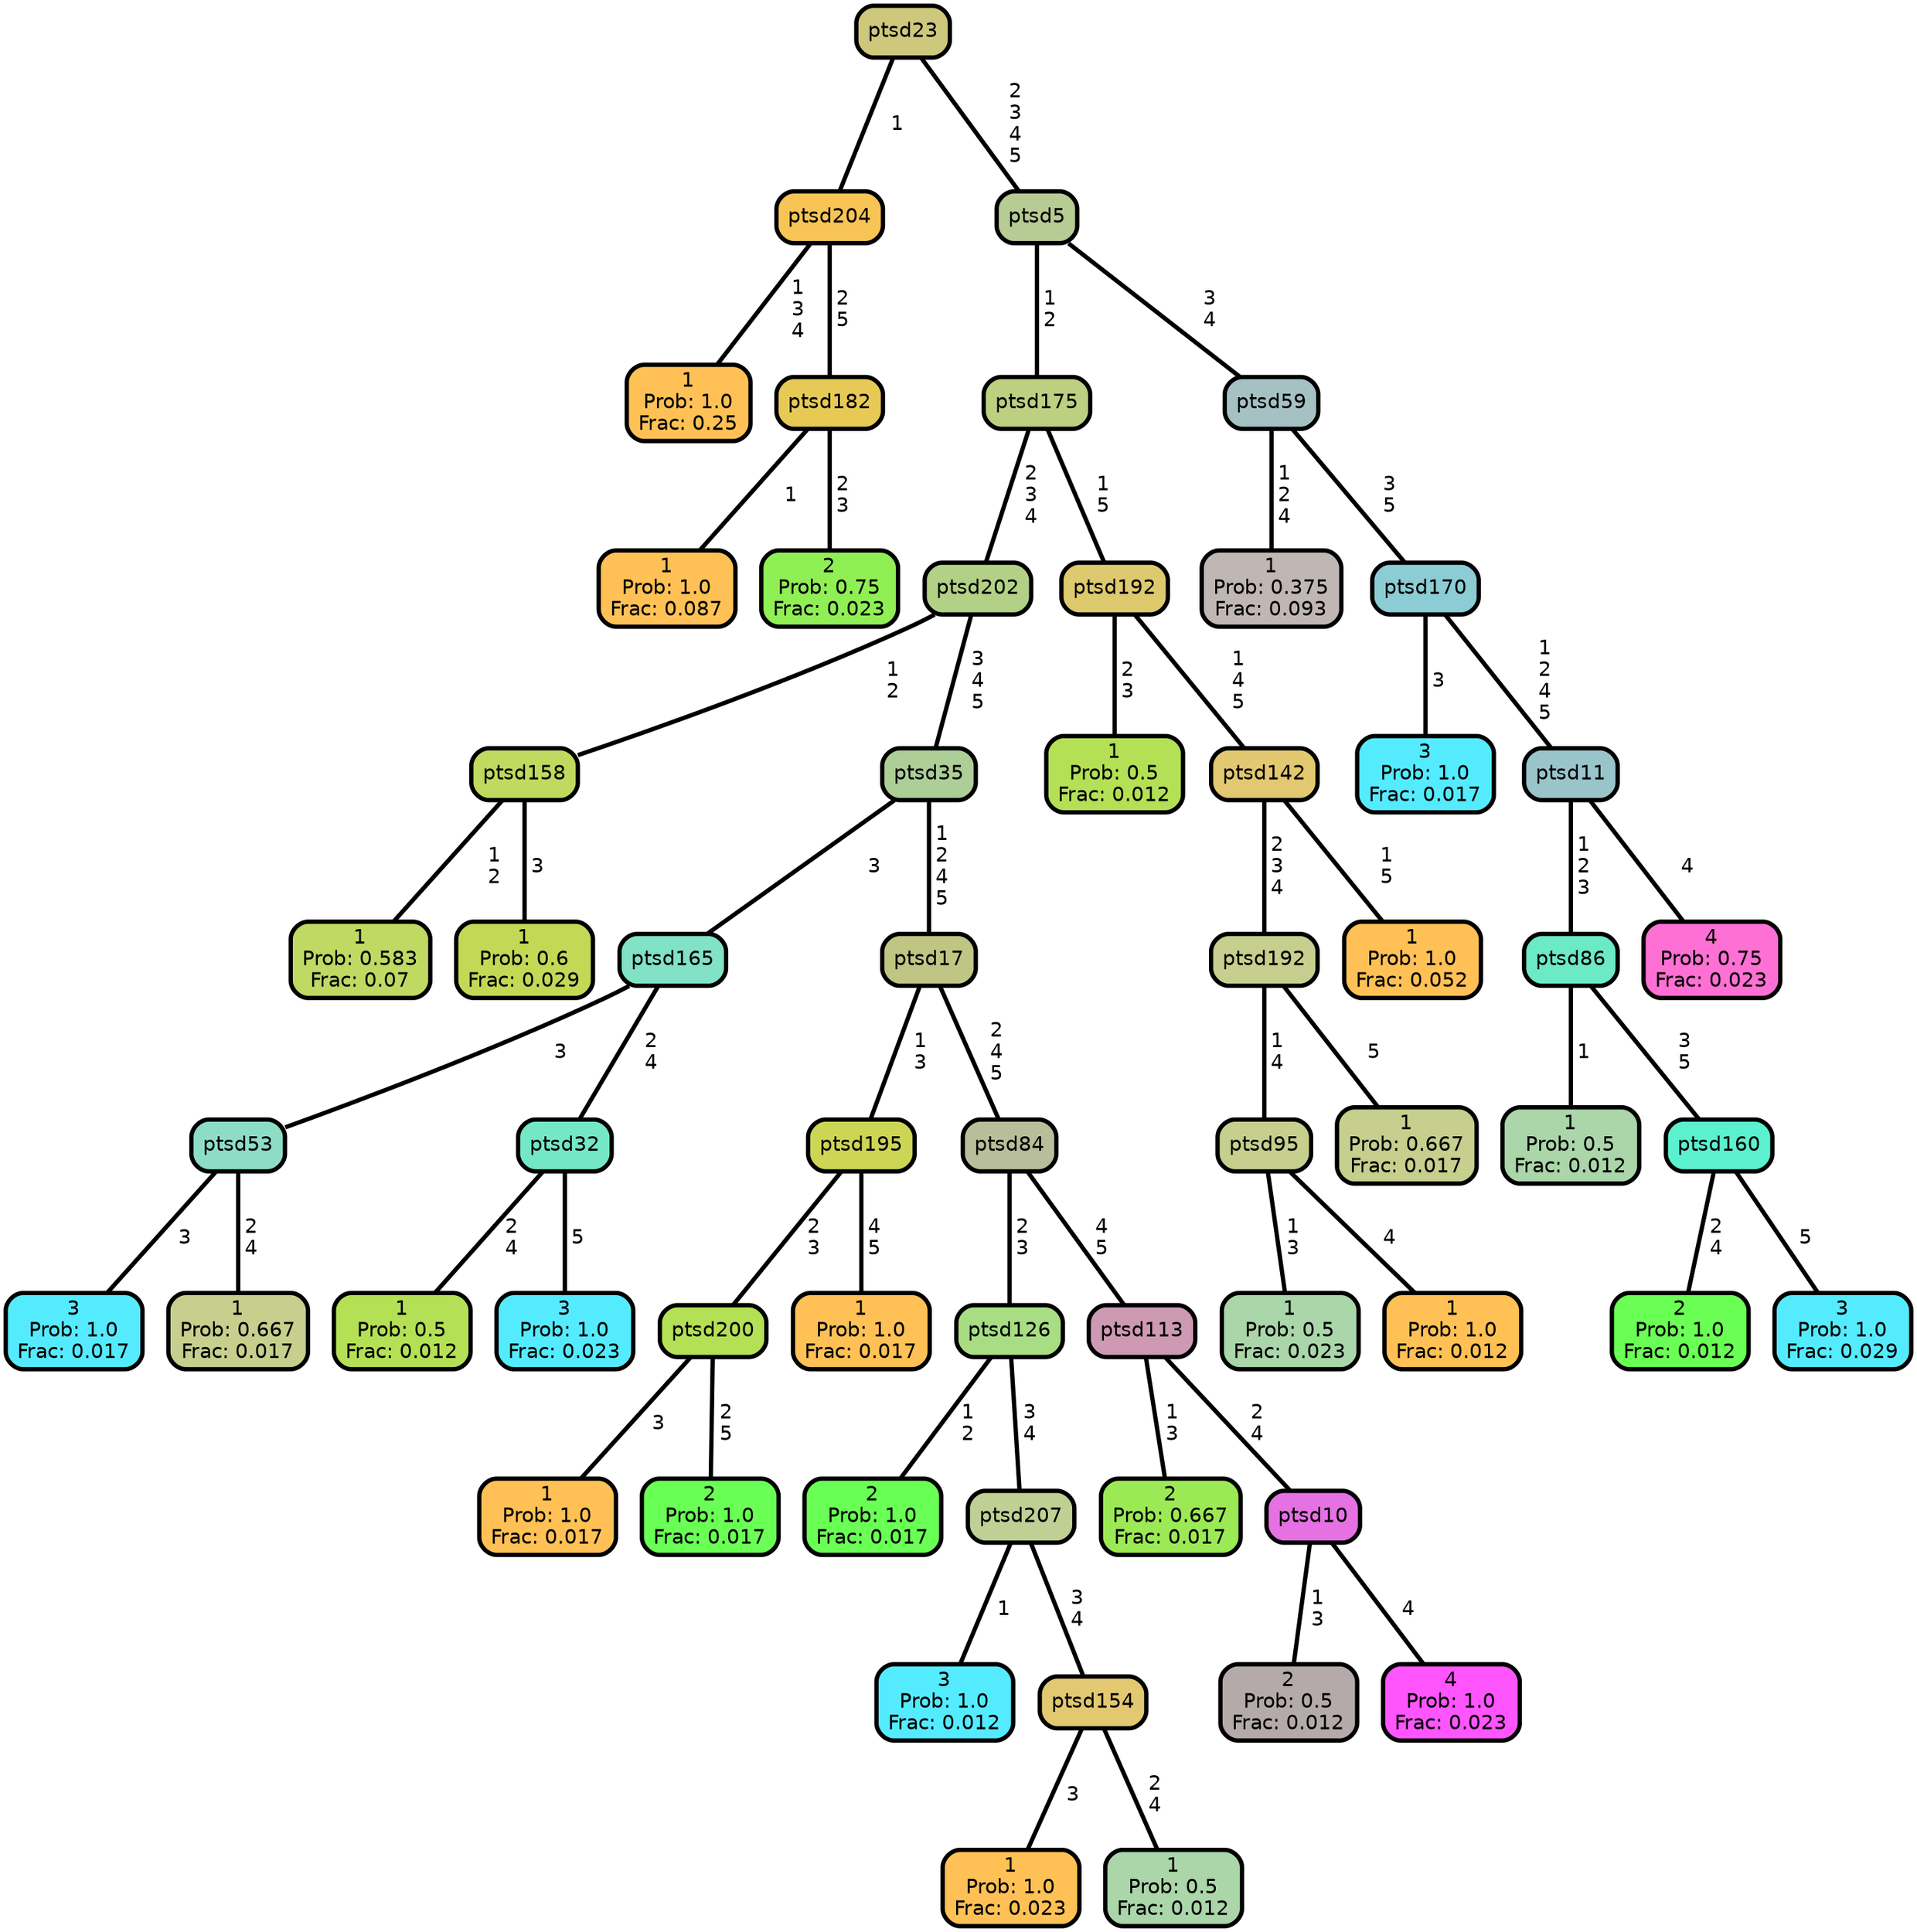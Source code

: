 graph Tree {
node [shape=box, style="filled, rounded",color="black",penwidth="3",fontcolor="black",                 fontname=helvetica] ;
graph [ranksep="0 equally", splines=straight,                 bgcolor=transparent, dpi=200] ;
edge [fontname=helvetica, color=black] ;
0 [label="1
Prob: 1.0
Frac: 0.25", fillcolor="#ffc155"] ;
1 [label="ptsd204", fillcolor="#f7c455"] ;
2 [label="1
Prob: 1.0
Frac: 0.087", fillcolor="#ffc155"] ;
3 [label="ptsd182", fillcolor="#e7ca55"] ;
4 [label="2
Prob: 0.75
Frac: 0.023", fillcolor="#8fef55"] ;
5 [label="ptsd23", fillcolor="#cec87d"] ;
6 [label="1
Prob: 0.583
Frac: 0.07", fillcolor="#bfd963"] ;
7 [label="ptsd158", fillcolor="#c0d95f"] ;
8 [label="1
Prob: 0.6
Frac: 0.029", fillcolor="#c3d955"] ;
9 [label="ptsd202", fillcolor="#b2d186"] ;
10 [label="3
Prob: 1.0
Frac: 0.017", fillcolor="#55ebff"] ;
11 [label="ptsd53", fillcolor="#8dddc6"] ;
12 [label="1
Prob: 0.667
Frac: 0.017", fillcolor="#c6cf8d"] ;
13 [label="ptsd165", fillcolor="#81e2c6"] ;
14 [label="1
Prob: 0.5
Frac: 0.012", fillcolor="#b4e055"] ;
15 [label="ptsd32", fillcolor="#74e7c6"] ;
16 [label="3
Prob: 1.0
Frac: 0.023", fillcolor="#55ebff"] ;
17 [label="ptsd35", fillcolor="#adce97"] ;
18 [label="1
Prob: 1.0
Frac: 0.017", fillcolor="#ffc155"] ;
19 [label="ptsd200", fillcolor="#b4e055"] ;
20 [label="2
Prob: 1.0
Frac: 0.017", fillcolor="#6aff55"] ;
21 [label="ptsd195", fillcolor="#cdd555"] ;
22 [label="1
Prob: 1.0
Frac: 0.017", fillcolor="#ffc155"] ;
23 [label="ptsd17", fillcolor="#bfc583"] ;
24 [label="2
Prob: 1.0
Frac: 0.017", fillcolor="#6aff55"] ;
25 [label="ptsd126", fillcolor="#a8dd83"] ;
26 [label="3
Prob: 1.0
Frac: 0.012", fillcolor="#55ebff"] ;
27 [label="ptsd207", fillcolor="#bfd094"] ;
28 [label="1
Prob: 1.0
Frac: 0.023", fillcolor="#ffc155"] ;
29 [label="ptsd154", fillcolor="#e2c871"] ;
30 [label="1
Prob: 0.5
Frac: 0.012", fillcolor="#aad6aa"] ;
31 [label="ptsd84", fillcolor="#b8be99"] ;
32 [label="2
Prob: 0.667
Frac: 0.017", fillcolor="#9bea55"] ;
33 [label="ptsd113", fillcolor="#cd99b3"] ;
34 [label="2
Prob: 0.5
Frac: 0.012", fillcolor="#b4aaaa"] ;
35 [label="ptsd10", fillcolor="#e671e2"] ;
36 [label="4
Prob: 1.0
Frac: 0.023", fillcolor="#ff55ff"] ;
37 [label="ptsd175", fillcolor="#bdcf80"] ;
38 [label="1
Prob: 0.5
Frac: 0.012", fillcolor="#b4e055"] ;
39 [label="ptsd192", fillcolor="#deca6e"] ;
40 [label="1
Prob: 0.5
Frac: 0.023", fillcolor="#aad6aa"] ;
41 [label="ptsd95", fillcolor="#c6cf8d"] ;
42 [label="1
Prob: 1.0
Frac: 0.012", fillcolor="#ffc155"] ;
43 [label="ptsd192", fillcolor="#c6cf8d"] ;
44 [label="1
Prob: 0.667
Frac: 0.017", fillcolor="#c6cf8d"] ;
45 [label="ptsd142", fillcolor="#e2c871"] ;
46 [label="1
Prob: 1.0
Frac: 0.052", fillcolor="#ffc155"] ;
47 [label="ptsd5", fillcolor="#b7cb94"] ;
48 [label="1
Prob: 0.375
Frac: 0.093", fillcolor="#c0b7b4"] ;
49 [label="ptsd59", fillcolor="#a6c1c4"] ;
50 [label="3
Prob: 1.0
Frac: 0.017", fillcolor="#55ebff"] ;
51 [label="ptsd170", fillcolor="#8cccd4"] ;
52 [label="1
Prob: 0.5
Frac: 0.012", fillcolor="#aad6aa"] ;
53 [label="ptsd86", fillcolor="#6ceac6"] ;
54 [label="2
Prob: 1.0
Frac: 0.012", fillcolor="#6aff55"] ;
55 [label="ptsd160", fillcolor="#5bf0ce"] ;
56 [label="3
Prob: 1.0
Frac: 0.029", fillcolor="#55ebff"] ;
57 [label="ptsd11", fillcolor="#99c5ca"] ;
58 [label="4
Prob: 0.75
Frac: 0.023", fillcolor="#ff70d4"] ;
1 -- 0 [label=" 1\n 3\n 4",penwidth=3] ;
1 -- 3 [label=" 2\n 5",penwidth=3] ;
3 -- 2 [label=" 1",penwidth=3] ;
3 -- 4 [label=" 2\n 3",penwidth=3] ;
5 -- 1 [label=" 1",penwidth=3] ;
5 -- 47 [label=" 2\n 3\n 4\n 5",penwidth=3] ;
7 -- 6 [label=" 1\n 2",penwidth=3] ;
7 -- 8 [label=" 3",penwidth=3] ;
9 -- 7 [label=" 1\n 2",penwidth=3] ;
9 -- 17 [label=" 3\n 4\n 5",penwidth=3] ;
11 -- 10 [label=" 3",penwidth=3] ;
11 -- 12 [label=" 2\n 4",penwidth=3] ;
13 -- 11 [label=" 3",penwidth=3] ;
13 -- 15 [label=" 2\n 4",penwidth=3] ;
15 -- 14 [label=" 2\n 4",penwidth=3] ;
15 -- 16 [label=" 5",penwidth=3] ;
17 -- 13 [label=" 3",penwidth=3] ;
17 -- 23 [label=" 1\n 2\n 4\n 5",penwidth=3] ;
19 -- 18 [label=" 3",penwidth=3] ;
19 -- 20 [label=" 2\n 5",penwidth=3] ;
21 -- 19 [label=" 2\n 3",penwidth=3] ;
21 -- 22 [label=" 4\n 5",penwidth=3] ;
23 -- 21 [label=" 1\n 3",penwidth=3] ;
23 -- 31 [label=" 2\n 4\n 5",penwidth=3] ;
25 -- 24 [label=" 1\n 2",penwidth=3] ;
25 -- 27 [label=" 3\n 4",penwidth=3] ;
27 -- 26 [label=" 1",penwidth=3] ;
27 -- 29 [label=" 3\n 4",penwidth=3] ;
29 -- 28 [label=" 3",penwidth=3] ;
29 -- 30 [label=" 2\n 4",penwidth=3] ;
31 -- 25 [label=" 2\n 3",penwidth=3] ;
31 -- 33 [label=" 4\n 5",penwidth=3] ;
33 -- 32 [label=" 1\n 3",penwidth=3] ;
33 -- 35 [label=" 2\n 4",penwidth=3] ;
35 -- 34 [label=" 1\n 3",penwidth=3] ;
35 -- 36 [label=" 4",penwidth=3] ;
37 -- 9 [label=" 2\n 3\n 4",penwidth=3] ;
37 -- 39 [label=" 1\n 5",penwidth=3] ;
39 -- 38 [label=" 2\n 3",penwidth=3] ;
39 -- 45 [label=" 1\n 4\n 5",penwidth=3] ;
41 -- 40 [label=" 1\n 3",penwidth=3] ;
41 -- 42 [label=" 4",penwidth=3] ;
43 -- 41 [label=" 1\n 4",penwidth=3] ;
43 -- 44 [label=" 5",penwidth=3] ;
45 -- 43 [label=" 2\n 3\n 4",penwidth=3] ;
45 -- 46 [label=" 1\n 5",penwidth=3] ;
47 -- 37 [label=" 1\n 2",penwidth=3] ;
47 -- 49 [label=" 3\n 4",penwidth=3] ;
49 -- 48 [label=" 1\n 2\n 4",penwidth=3] ;
49 -- 51 [label=" 3\n 5",penwidth=3] ;
51 -- 50 [label=" 3",penwidth=3] ;
51 -- 57 [label=" 1\n 2\n 4\n 5",penwidth=3] ;
53 -- 52 [label=" 1",penwidth=3] ;
53 -- 55 [label=" 3\n 5",penwidth=3] ;
55 -- 54 [label=" 2\n 4",penwidth=3] ;
55 -- 56 [label=" 5",penwidth=3] ;
57 -- 53 [label=" 1\n 2\n 3",penwidth=3] ;
57 -- 58 [label=" 4",penwidth=3] ;
{rank = same;}}